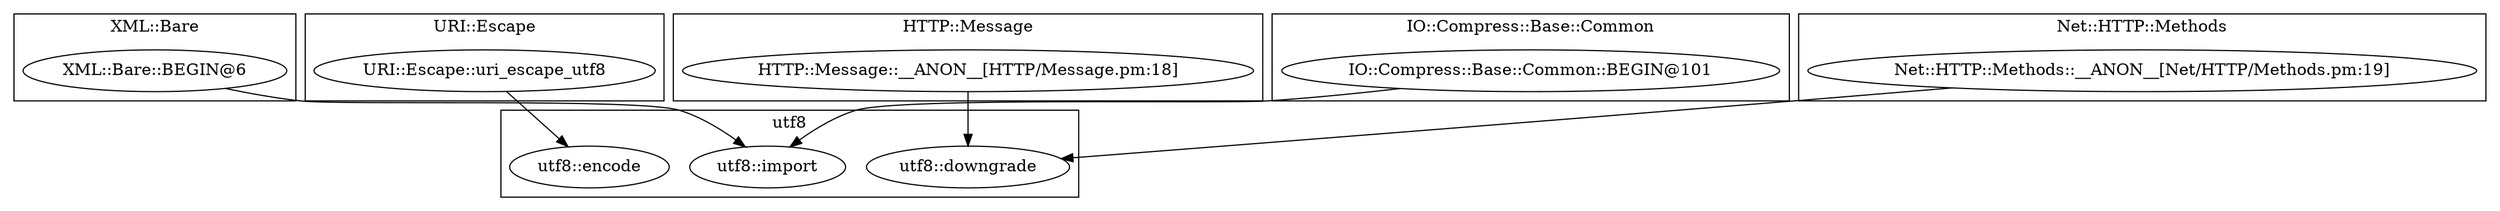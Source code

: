 digraph {
graph [overlap=false]
subgraph cluster_XML_Bare {
	label="XML::Bare";
	"XML::Bare::BEGIN@6";
}
subgraph cluster_URI_Escape {
	label="URI::Escape";
	"URI::Escape::uri_escape_utf8";
}
subgraph cluster_utf8 {
	label="utf8";
	"utf8::encode";
	"utf8::import";
	"utf8::downgrade";
}
subgraph cluster_HTTP_Message {
	label="HTTP::Message";
	"HTTP::Message::__ANON__[HTTP/Message.pm:18]";
}
subgraph cluster_IO_Compress_Base_Common {
	label="IO::Compress::Base::Common";
	"IO::Compress::Base::Common::BEGIN@101";
}
subgraph cluster_Net_HTTP_Methods {
	label="Net::HTTP::Methods";
	"Net::HTTP::Methods::__ANON__[Net/HTTP/Methods.pm:19]";
}
"Net::HTTP::Methods::__ANON__[Net/HTTP/Methods.pm:19]" -> "utf8::downgrade";
"HTTP::Message::__ANON__[HTTP/Message.pm:18]" -> "utf8::downgrade";
"URI::Escape::uri_escape_utf8" -> "utf8::encode";
"IO::Compress::Base::Common::BEGIN@101" -> "utf8::import";
"XML::Bare::BEGIN@6" -> "utf8::import";
}

